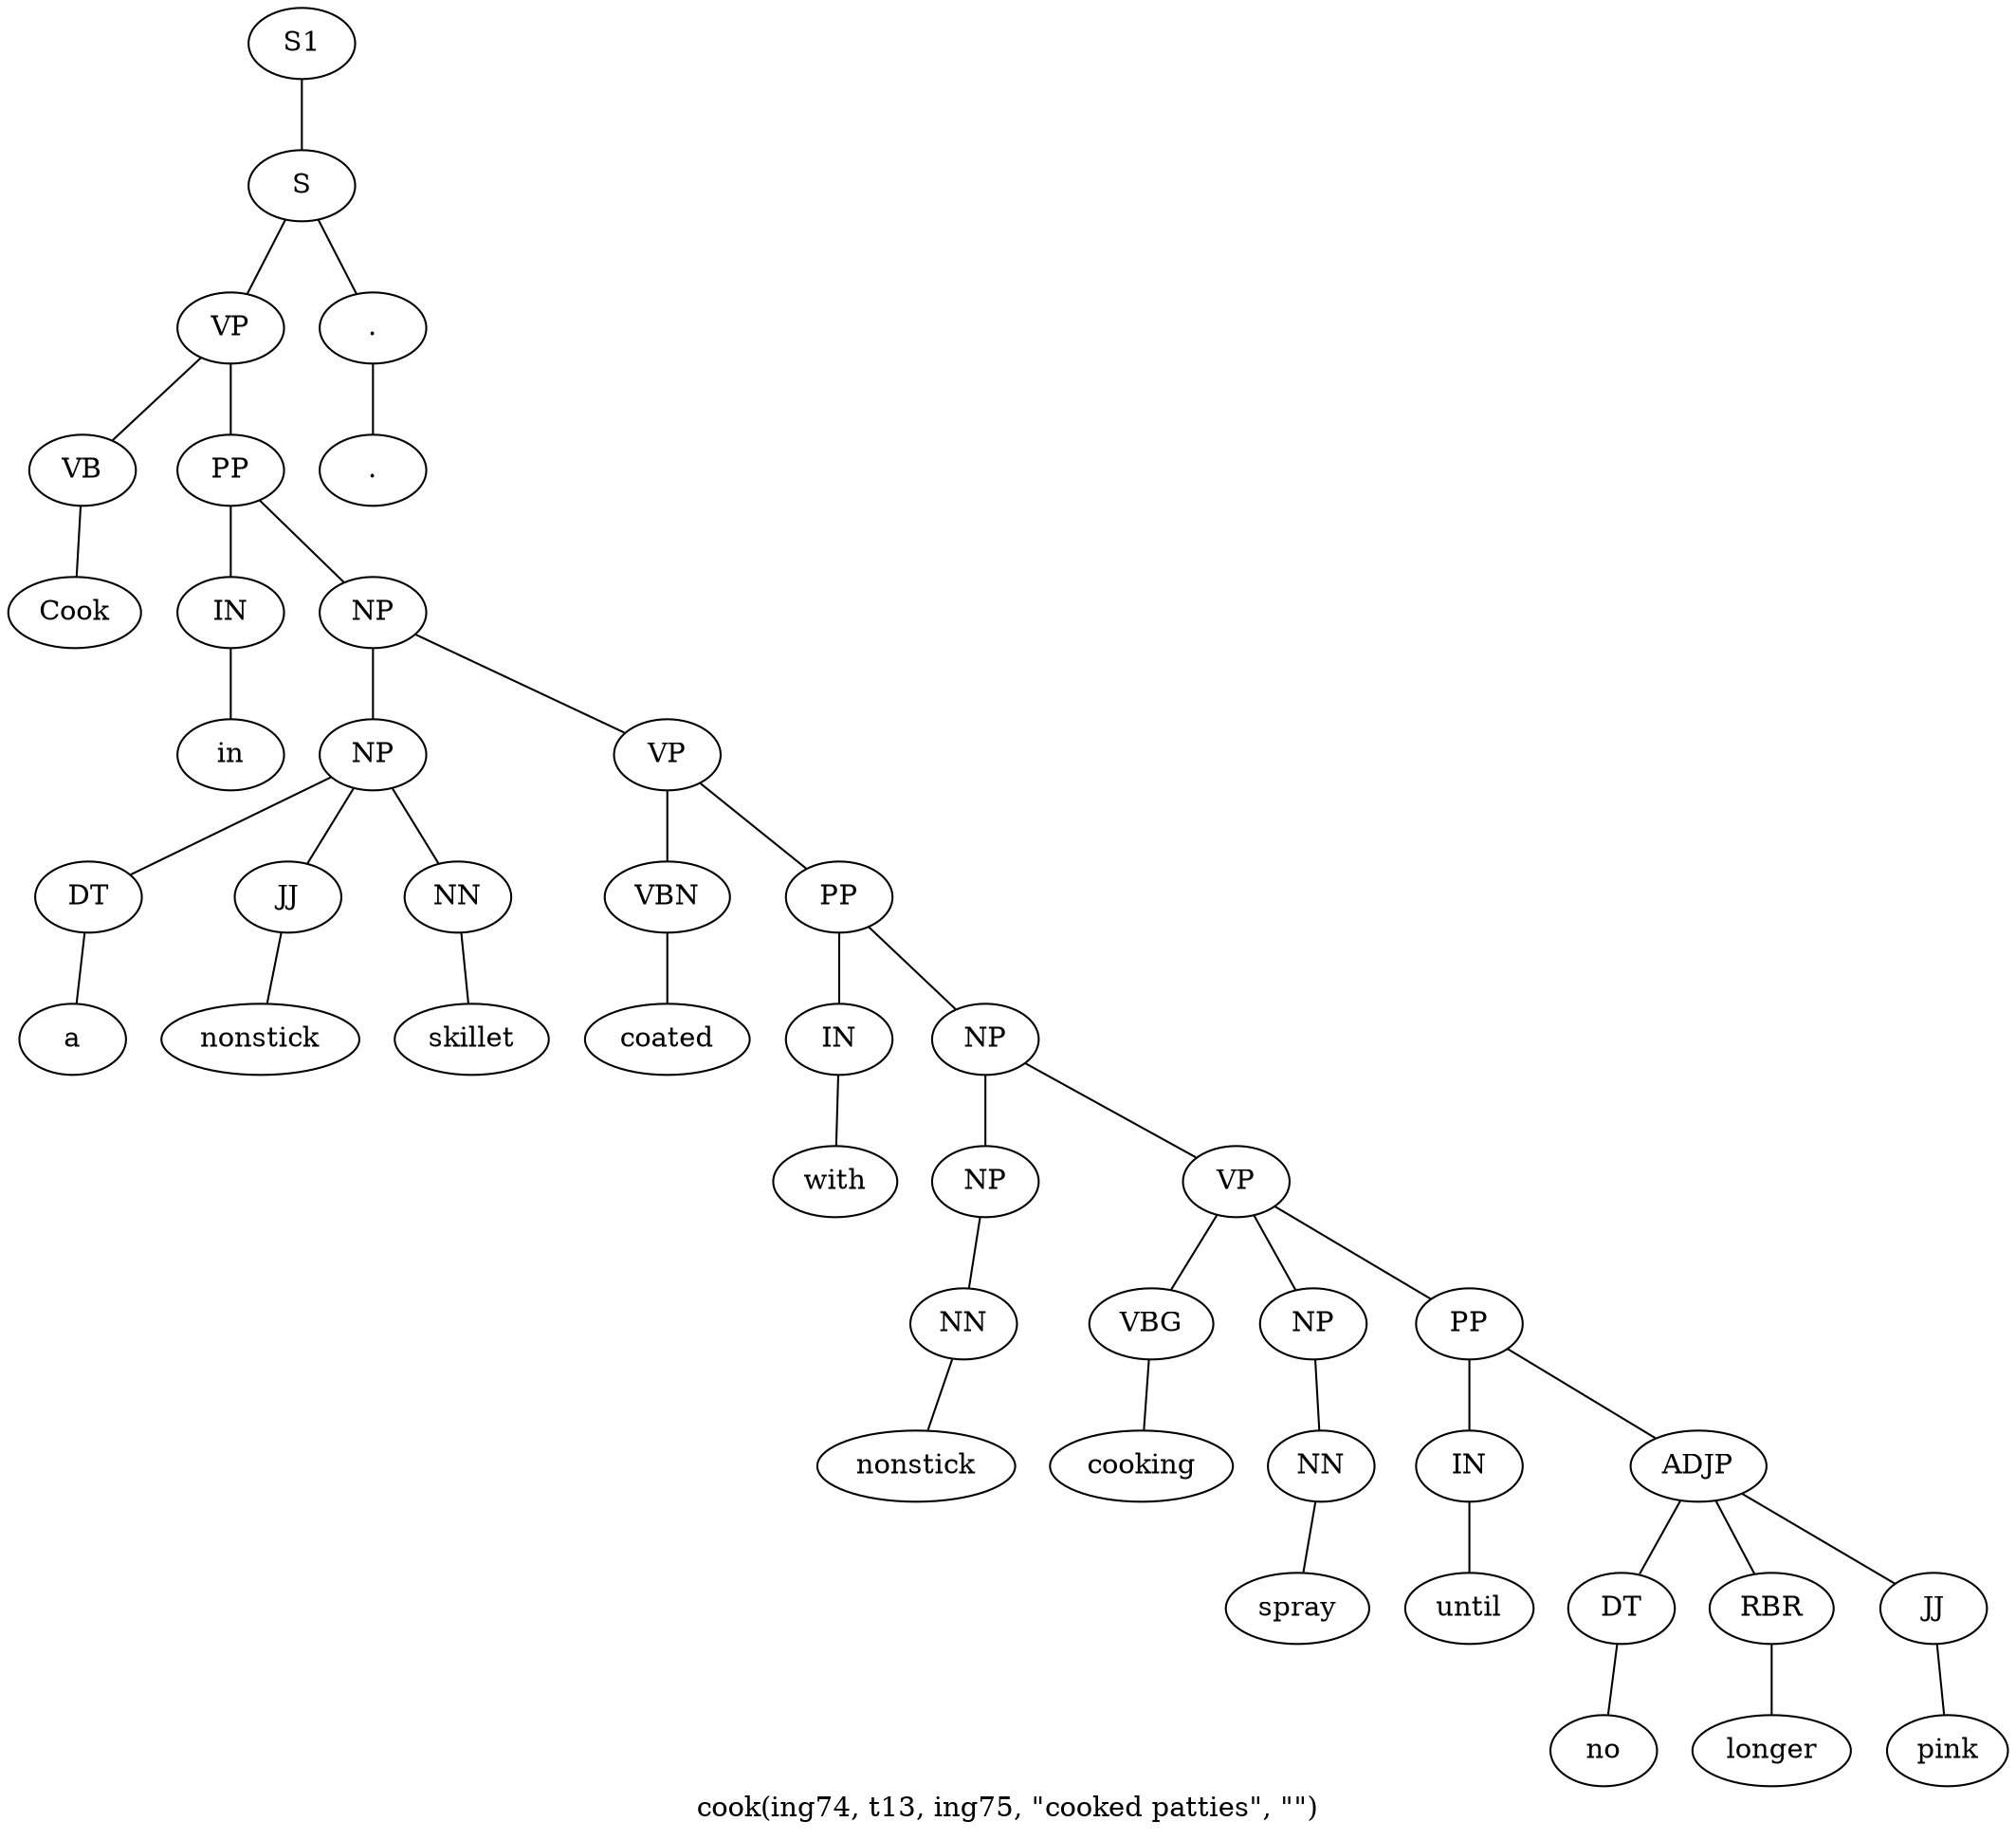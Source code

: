 graph SyntaxGraph {
	label = "cook(ing74, t13, ing75, \"cooked patties\", \"\")";
	Node0 [label="S1"];
	Node1 [label="S"];
	Node2 [label="VP"];
	Node3 [label="VB"];
	Node4 [label="Cook"];
	Node5 [label="PP"];
	Node6 [label="IN"];
	Node7 [label="in"];
	Node8 [label="NP"];
	Node9 [label="NP"];
	Node10 [label="DT"];
	Node11 [label="a"];
	Node12 [label="JJ"];
	Node13 [label="nonstick"];
	Node14 [label="NN"];
	Node15 [label="skillet"];
	Node16 [label="VP"];
	Node17 [label="VBN"];
	Node18 [label="coated"];
	Node19 [label="PP"];
	Node20 [label="IN"];
	Node21 [label="with"];
	Node22 [label="NP"];
	Node23 [label="NP"];
	Node24 [label="NN"];
	Node25 [label="nonstick"];
	Node26 [label="VP"];
	Node27 [label="VBG"];
	Node28 [label="cooking"];
	Node29 [label="NP"];
	Node30 [label="NN"];
	Node31 [label="spray"];
	Node32 [label="PP"];
	Node33 [label="IN"];
	Node34 [label="until"];
	Node35 [label="ADJP"];
	Node36 [label="DT"];
	Node37 [label="no"];
	Node38 [label="RBR"];
	Node39 [label="longer"];
	Node40 [label="JJ"];
	Node41 [label="pink"];
	Node42 [label="."];
	Node43 [label="."];

	Node0 -- Node1;
	Node1 -- Node2;
	Node1 -- Node42;
	Node2 -- Node3;
	Node2 -- Node5;
	Node3 -- Node4;
	Node5 -- Node6;
	Node5 -- Node8;
	Node6 -- Node7;
	Node8 -- Node9;
	Node8 -- Node16;
	Node9 -- Node10;
	Node9 -- Node12;
	Node9 -- Node14;
	Node10 -- Node11;
	Node12 -- Node13;
	Node14 -- Node15;
	Node16 -- Node17;
	Node16 -- Node19;
	Node17 -- Node18;
	Node19 -- Node20;
	Node19 -- Node22;
	Node20 -- Node21;
	Node22 -- Node23;
	Node22 -- Node26;
	Node23 -- Node24;
	Node24 -- Node25;
	Node26 -- Node27;
	Node26 -- Node29;
	Node26 -- Node32;
	Node27 -- Node28;
	Node29 -- Node30;
	Node30 -- Node31;
	Node32 -- Node33;
	Node32 -- Node35;
	Node33 -- Node34;
	Node35 -- Node36;
	Node35 -- Node38;
	Node35 -- Node40;
	Node36 -- Node37;
	Node38 -- Node39;
	Node40 -- Node41;
	Node42 -- Node43;
}